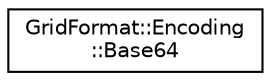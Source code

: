 digraph "Graphical Class Hierarchy"
{
 // LATEX_PDF_SIZE
  edge [fontname="Helvetica",fontsize="10",labelfontname="Helvetica",labelfontsize="10"];
  node [fontname="Helvetica",fontsize="10",shape=record];
  rankdir="LR";
  Node0 [label="GridFormat::Encoding\l::Base64",height=0.2,width=0.4,color="black", fillcolor="white", style="filled",URL="$structGridFormat_1_1Encoding_1_1Base64.html",tooltip="Base64 encoder."];
}
